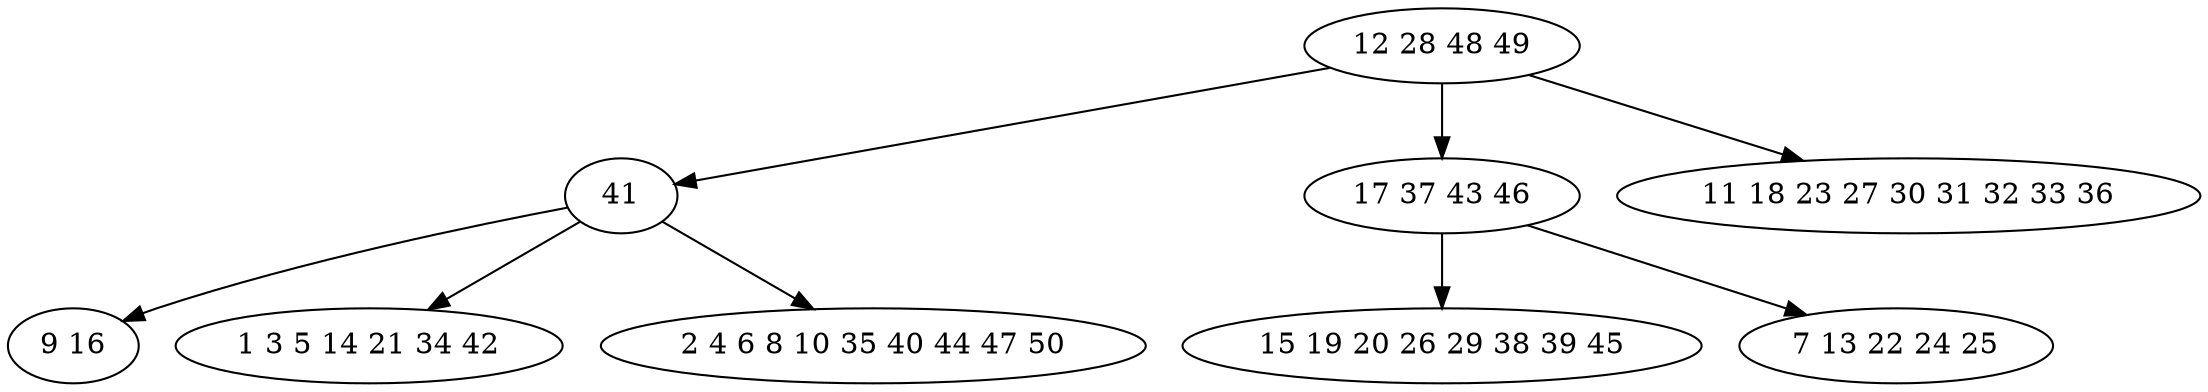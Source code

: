 digraph true_tree {
	"0" -> "1"
	"0" -> "2"
	"0" -> "3"
	"1" -> "4"
	"2" -> "5"
	"2" -> "6"
	"1" -> "7"
	"1" -> "8"
	"0" [label="12 28 48 49"];
	"1" [label="41"];
	"2" [label="17 37 43 46"];
	"3" [label="11 18 23 27 30 31 32 33 36"];
	"4" [label="9 16"];
	"5" [label="15 19 20 26 29 38 39 45"];
	"6" [label="7 13 22 24 25"];
	"7" [label="1 3 5 14 21 34 42"];
	"8" [label="2 4 6 8 10 35 40 44 47 50"];
}
